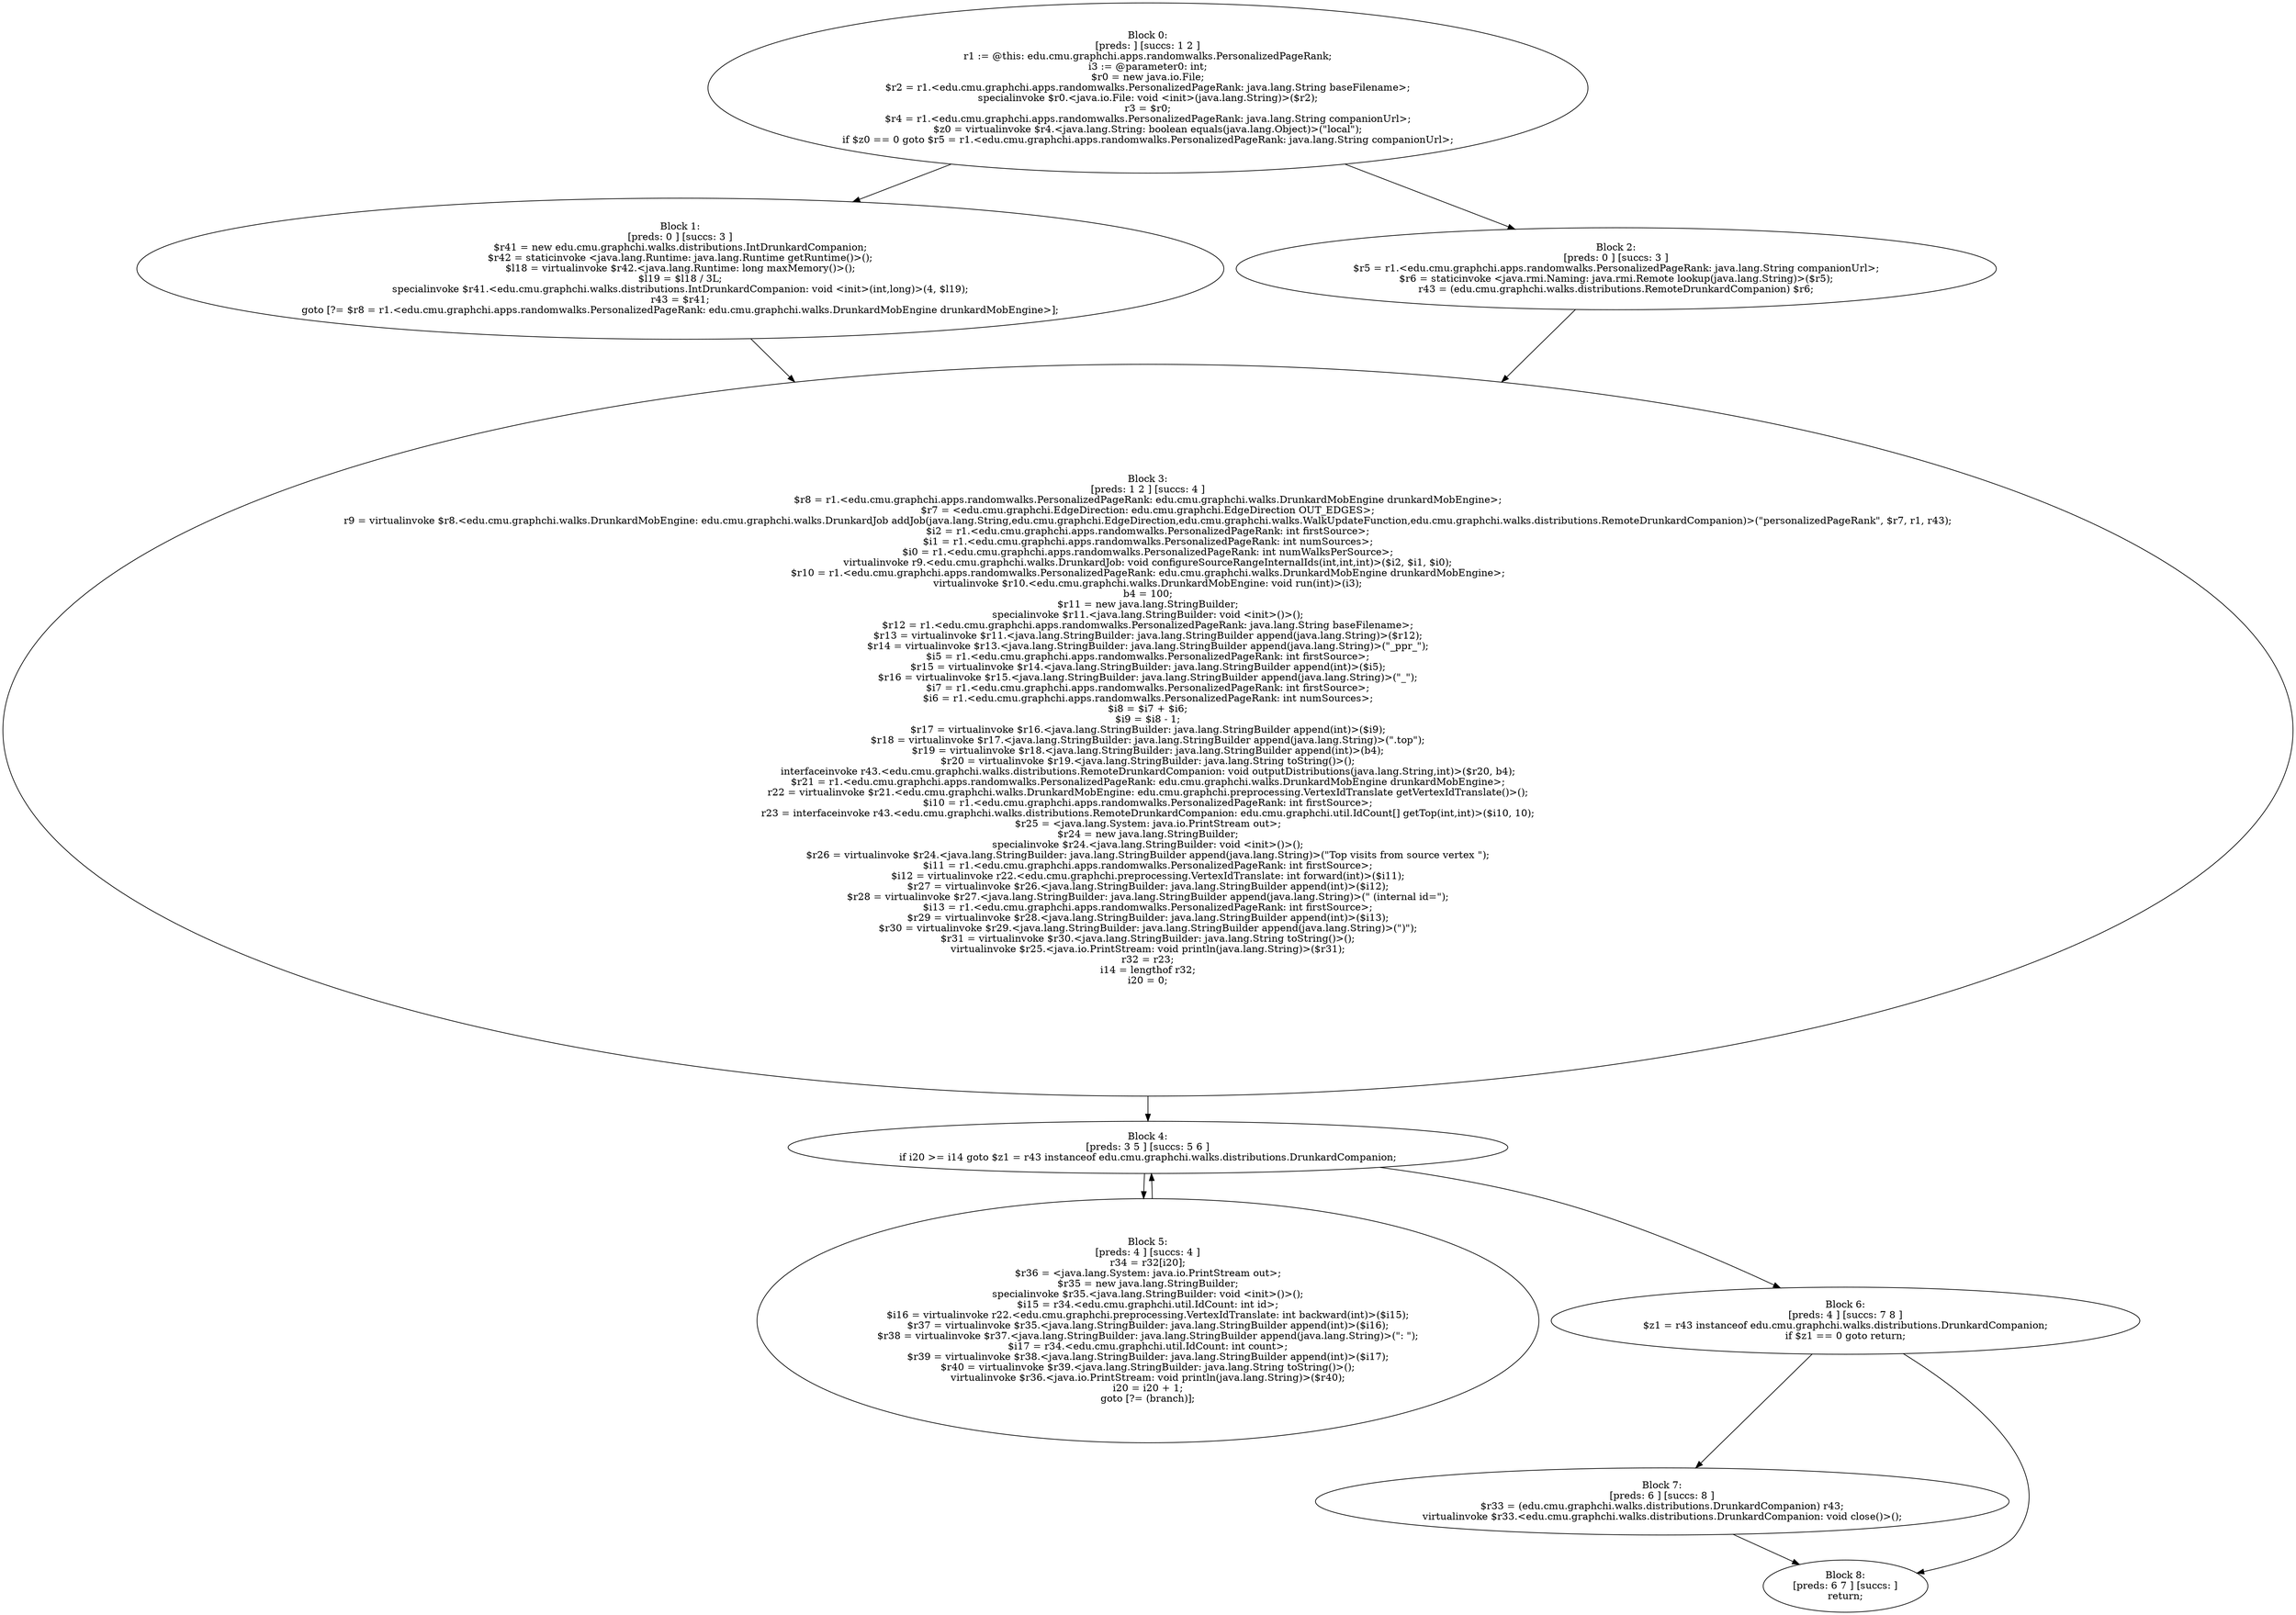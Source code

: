 digraph "unitGraph" {
    "Block 0:
[preds: ] [succs: 1 2 ]
r1 := @this: edu.cmu.graphchi.apps.randomwalks.PersonalizedPageRank;
i3 := @parameter0: int;
$r0 = new java.io.File;
$r2 = r1.<edu.cmu.graphchi.apps.randomwalks.PersonalizedPageRank: java.lang.String baseFilename>;
specialinvoke $r0.<java.io.File: void <init>(java.lang.String)>($r2);
r3 = $r0;
$r4 = r1.<edu.cmu.graphchi.apps.randomwalks.PersonalizedPageRank: java.lang.String companionUrl>;
$z0 = virtualinvoke $r4.<java.lang.String: boolean equals(java.lang.Object)>(\"local\");
if $z0 == 0 goto $r5 = r1.<edu.cmu.graphchi.apps.randomwalks.PersonalizedPageRank: java.lang.String companionUrl>;
"
    "Block 1:
[preds: 0 ] [succs: 3 ]
$r41 = new edu.cmu.graphchi.walks.distributions.IntDrunkardCompanion;
$r42 = staticinvoke <java.lang.Runtime: java.lang.Runtime getRuntime()>();
$l18 = virtualinvoke $r42.<java.lang.Runtime: long maxMemory()>();
$l19 = $l18 / 3L;
specialinvoke $r41.<edu.cmu.graphchi.walks.distributions.IntDrunkardCompanion: void <init>(int,long)>(4, $l19);
r43 = $r41;
goto [?= $r8 = r1.<edu.cmu.graphchi.apps.randomwalks.PersonalizedPageRank: edu.cmu.graphchi.walks.DrunkardMobEngine drunkardMobEngine>];
"
    "Block 2:
[preds: 0 ] [succs: 3 ]
$r5 = r1.<edu.cmu.graphchi.apps.randomwalks.PersonalizedPageRank: java.lang.String companionUrl>;
$r6 = staticinvoke <java.rmi.Naming: java.rmi.Remote lookup(java.lang.String)>($r5);
r43 = (edu.cmu.graphchi.walks.distributions.RemoteDrunkardCompanion) $r6;
"
    "Block 3:
[preds: 1 2 ] [succs: 4 ]
$r8 = r1.<edu.cmu.graphchi.apps.randomwalks.PersonalizedPageRank: edu.cmu.graphchi.walks.DrunkardMobEngine drunkardMobEngine>;
$r7 = <edu.cmu.graphchi.EdgeDirection: edu.cmu.graphchi.EdgeDirection OUT_EDGES>;
r9 = virtualinvoke $r8.<edu.cmu.graphchi.walks.DrunkardMobEngine: edu.cmu.graphchi.walks.DrunkardJob addJob(java.lang.String,edu.cmu.graphchi.EdgeDirection,edu.cmu.graphchi.walks.WalkUpdateFunction,edu.cmu.graphchi.walks.distributions.RemoteDrunkardCompanion)>(\"personalizedPageRank\", $r7, r1, r43);
$i2 = r1.<edu.cmu.graphchi.apps.randomwalks.PersonalizedPageRank: int firstSource>;
$i1 = r1.<edu.cmu.graphchi.apps.randomwalks.PersonalizedPageRank: int numSources>;
$i0 = r1.<edu.cmu.graphchi.apps.randomwalks.PersonalizedPageRank: int numWalksPerSource>;
virtualinvoke r9.<edu.cmu.graphchi.walks.DrunkardJob: void configureSourceRangeInternalIds(int,int,int)>($i2, $i1, $i0);
$r10 = r1.<edu.cmu.graphchi.apps.randomwalks.PersonalizedPageRank: edu.cmu.graphchi.walks.DrunkardMobEngine drunkardMobEngine>;
virtualinvoke $r10.<edu.cmu.graphchi.walks.DrunkardMobEngine: void run(int)>(i3);
b4 = 100;
$r11 = new java.lang.StringBuilder;
specialinvoke $r11.<java.lang.StringBuilder: void <init>()>();
$r12 = r1.<edu.cmu.graphchi.apps.randomwalks.PersonalizedPageRank: java.lang.String baseFilename>;
$r13 = virtualinvoke $r11.<java.lang.StringBuilder: java.lang.StringBuilder append(java.lang.String)>($r12);
$r14 = virtualinvoke $r13.<java.lang.StringBuilder: java.lang.StringBuilder append(java.lang.String)>(\"_ppr_\");
$i5 = r1.<edu.cmu.graphchi.apps.randomwalks.PersonalizedPageRank: int firstSource>;
$r15 = virtualinvoke $r14.<java.lang.StringBuilder: java.lang.StringBuilder append(int)>($i5);
$r16 = virtualinvoke $r15.<java.lang.StringBuilder: java.lang.StringBuilder append(java.lang.String)>(\"_\");
$i7 = r1.<edu.cmu.graphchi.apps.randomwalks.PersonalizedPageRank: int firstSource>;
$i6 = r1.<edu.cmu.graphchi.apps.randomwalks.PersonalizedPageRank: int numSources>;
$i8 = $i7 + $i6;
$i9 = $i8 - 1;
$r17 = virtualinvoke $r16.<java.lang.StringBuilder: java.lang.StringBuilder append(int)>($i9);
$r18 = virtualinvoke $r17.<java.lang.StringBuilder: java.lang.StringBuilder append(java.lang.String)>(\".top\");
$r19 = virtualinvoke $r18.<java.lang.StringBuilder: java.lang.StringBuilder append(int)>(b4);
$r20 = virtualinvoke $r19.<java.lang.StringBuilder: java.lang.String toString()>();
interfaceinvoke r43.<edu.cmu.graphchi.walks.distributions.RemoteDrunkardCompanion: void outputDistributions(java.lang.String,int)>($r20, b4);
$r21 = r1.<edu.cmu.graphchi.apps.randomwalks.PersonalizedPageRank: edu.cmu.graphchi.walks.DrunkardMobEngine drunkardMobEngine>;
r22 = virtualinvoke $r21.<edu.cmu.graphchi.walks.DrunkardMobEngine: edu.cmu.graphchi.preprocessing.VertexIdTranslate getVertexIdTranslate()>();
$i10 = r1.<edu.cmu.graphchi.apps.randomwalks.PersonalizedPageRank: int firstSource>;
r23 = interfaceinvoke r43.<edu.cmu.graphchi.walks.distributions.RemoteDrunkardCompanion: edu.cmu.graphchi.util.IdCount[] getTop(int,int)>($i10, 10);
$r25 = <java.lang.System: java.io.PrintStream out>;
$r24 = new java.lang.StringBuilder;
specialinvoke $r24.<java.lang.StringBuilder: void <init>()>();
$r26 = virtualinvoke $r24.<java.lang.StringBuilder: java.lang.StringBuilder append(java.lang.String)>(\"Top visits from source vertex \");
$i11 = r1.<edu.cmu.graphchi.apps.randomwalks.PersonalizedPageRank: int firstSource>;
$i12 = virtualinvoke r22.<edu.cmu.graphchi.preprocessing.VertexIdTranslate: int forward(int)>($i11);
$r27 = virtualinvoke $r26.<java.lang.StringBuilder: java.lang.StringBuilder append(int)>($i12);
$r28 = virtualinvoke $r27.<java.lang.StringBuilder: java.lang.StringBuilder append(java.lang.String)>(\" (internal id=\");
$i13 = r1.<edu.cmu.graphchi.apps.randomwalks.PersonalizedPageRank: int firstSource>;
$r29 = virtualinvoke $r28.<java.lang.StringBuilder: java.lang.StringBuilder append(int)>($i13);
$r30 = virtualinvoke $r29.<java.lang.StringBuilder: java.lang.StringBuilder append(java.lang.String)>(\")\");
$r31 = virtualinvoke $r30.<java.lang.StringBuilder: java.lang.String toString()>();
virtualinvoke $r25.<java.io.PrintStream: void println(java.lang.String)>($r31);
r32 = r23;
i14 = lengthof r32;
i20 = 0;
"
    "Block 4:
[preds: 3 5 ] [succs: 5 6 ]
if i20 >= i14 goto $z1 = r43 instanceof edu.cmu.graphchi.walks.distributions.DrunkardCompanion;
"
    "Block 5:
[preds: 4 ] [succs: 4 ]
r34 = r32[i20];
$r36 = <java.lang.System: java.io.PrintStream out>;
$r35 = new java.lang.StringBuilder;
specialinvoke $r35.<java.lang.StringBuilder: void <init>()>();
$i15 = r34.<edu.cmu.graphchi.util.IdCount: int id>;
$i16 = virtualinvoke r22.<edu.cmu.graphchi.preprocessing.VertexIdTranslate: int backward(int)>($i15);
$r37 = virtualinvoke $r35.<java.lang.StringBuilder: java.lang.StringBuilder append(int)>($i16);
$r38 = virtualinvoke $r37.<java.lang.StringBuilder: java.lang.StringBuilder append(java.lang.String)>(\": \");
$i17 = r34.<edu.cmu.graphchi.util.IdCount: int count>;
$r39 = virtualinvoke $r38.<java.lang.StringBuilder: java.lang.StringBuilder append(int)>($i17);
$r40 = virtualinvoke $r39.<java.lang.StringBuilder: java.lang.String toString()>();
virtualinvoke $r36.<java.io.PrintStream: void println(java.lang.String)>($r40);
i20 = i20 + 1;
goto [?= (branch)];
"
    "Block 6:
[preds: 4 ] [succs: 7 8 ]
$z1 = r43 instanceof edu.cmu.graphchi.walks.distributions.DrunkardCompanion;
if $z1 == 0 goto return;
"
    "Block 7:
[preds: 6 ] [succs: 8 ]
$r33 = (edu.cmu.graphchi.walks.distributions.DrunkardCompanion) r43;
virtualinvoke $r33.<edu.cmu.graphchi.walks.distributions.DrunkardCompanion: void close()>();
"
    "Block 8:
[preds: 6 7 ] [succs: ]
return;
"
    "Block 0:
[preds: ] [succs: 1 2 ]
r1 := @this: edu.cmu.graphchi.apps.randomwalks.PersonalizedPageRank;
i3 := @parameter0: int;
$r0 = new java.io.File;
$r2 = r1.<edu.cmu.graphchi.apps.randomwalks.PersonalizedPageRank: java.lang.String baseFilename>;
specialinvoke $r0.<java.io.File: void <init>(java.lang.String)>($r2);
r3 = $r0;
$r4 = r1.<edu.cmu.graphchi.apps.randomwalks.PersonalizedPageRank: java.lang.String companionUrl>;
$z0 = virtualinvoke $r4.<java.lang.String: boolean equals(java.lang.Object)>(\"local\");
if $z0 == 0 goto $r5 = r1.<edu.cmu.graphchi.apps.randomwalks.PersonalizedPageRank: java.lang.String companionUrl>;
"->"Block 1:
[preds: 0 ] [succs: 3 ]
$r41 = new edu.cmu.graphchi.walks.distributions.IntDrunkardCompanion;
$r42 = staticinvoke <java.lang.Runtime: java.lang.Runtime getRuntime()>();
$l18 = virtualinvoke $r42.<java.lang.Runtime: long maxMemory()>();
$l19 = $l18 / 3L;
specialinvoke $r41.<edu.cmu.graphchi.walks.distributions.IntDrunkardCompanion: void <init>(int,long)>(4, $l19);
r43 = $r41;
goto [?= $r8 = r1.<edu.cmu.graphchi.apps.randomwalks.PersonalizedPageRank: edu.cmu.graphchi.walks.DrunkardMobEngine drunkardMobEngine>];
";
    "Block 0:
[preds: ] [succs: 1 2 ]
r1 := @this: edu.cmu.graphchi.apps.randomwalks.PersonalizedPageRank;
i3 := @parameter0: int;
$r0 = new java.io.File;
$r2 = r1.<edu.cmu.graphchi.apps.randomwalks.PersonalizedPageRank: java.lang.String baseFilename>;
specialinvoke $r0.<java.io.File: void <init>(java.lang.String)>($r2);
r3 = $r0;
$r4 = r1.<edu.cmu.graphchi.apps.randomwalks.PersonalizedPageRank: java.lang.String companionUrl>;
$z0 = virtualinvoke $r4.<java.lang.String: boolean equals(java.lang.Object)>(\"local\");
if $z0 == 0 goto $r5 = r1.<edu.cmu.graphchi.apps.randomwalks.PersonalizedPageRank: java.lang.String companionUrl>;
"->"Block 2:
[preds: 0 ] [succs: 3 ]
$r5 = r1.<edu.cmu.graphchi.apps.randomwalks.PersonalizedPageRank: java.lang.String companionUrl>;
$r6 = staticinvoke <java.rmi.Naming: java.rmi.Remote lookup(java.lang.String)>($r5);
r43 = (edu.cmu.graphchi.walks.distributions.RemoteDrunkardCompanion) $r6;
";
    "Block 1:
[preds: 0 ] [succs: 3 ]
$r41 = new edu.cmu.graphchi.walks.distributions.IntDrunkardCompanion;
$r42 = staticinvoke <java.lang.Runtime: java.lang.Runtime getRuntime()>();
$l18 = virtualinvoke $r42.<java.lang.Runtime: long maxMemory()>();
$l19 = $l18 / 3L;
specialinvoke $r41.<edu.cmu.graphchi.walks.distributions.IntDrunkardCompanion: void <init>(int,long)>(4, $l19);
r43 = $r41;
goto [?= $r8 = r1.<edu.cmu.graphchi.apps.randomwalks.PersonalizedPageRank: edu.cmu.graphchi.walks.DrunkardMobEngine drunkardMobEngine>];
"->"Block 3:
[preds: 1 2 ] [succs: 4 ]
$r8 = r1.<edu.cmu.graphchi.apps.randomwalks.PersonalizedPageRank: edu.cmu.graphchi.walks.DrunkardMobEngine drunkardMobEngine>;
$r7 = <edu.cmu.graphchi.EdgeDirection: edu.cmu.graphchi.EdgeDirection OUT_EDGES>;
r9 = virtualinvoke $r8.<edu.cmu.graphchi.walks.DrunkardMobEngine: edu.cmu.graphchi.walks.DrunkardJob addJob(java.lang.String,edu.cmu.graphchi.EdgeDirection,edu.cmu.graphchi.walks.WalkUpdateFunction,edu.cmu.graphchi.walks.distributions.RemoteDrunkardCompanion)>(\"personalizedPageRank\", $r7, r1, r43);
$i2 = r1.<edu.cmu.graphchi.apps.randomwalks.PersonalizedPageRank: int firstSource>;
$i1 = r1.<edu.cmu.graphchi.apps.randomwalks.PersonalizedPageRank: int numSources>;
$i0 = r1.<edu.cmu.graphchi.apps.randomwalks.PersonalizedPageRank: int numWalksPerSource>;
virtualinvoke r9.<edu.cmu.graphchi.walks.DrunkardJob: void configureSourceRangeInternalIds(int,int,int)>($i2, $i1, $i0);
$r10 = r1.<edu.cmu.graphchi.apps.randomwalks.PersonalizedPageRank: edu.cmu.graphchi.walks.DrunkardMobEngine drunkardMobEngine>;
virtualinvoke $r10.<edu.cmu.graphchi.walks.DrunkardMobEngine: void run(int)>(i3);
b4 = 100;
$r11 = new java.lang.StringBuilder;
specialinvoke $r11.<java.lang.StringBuilder: void <init>()>();
$r12 = r1.<edu.cmu.graphchi.apps.randomwalks.PersonalizedPageRank: java.lang.String baseFilename>;
$r13 = virtualinvoke $r11.<java.lang.StringBuilder: java.lang.StringBuilder append(java.lang.String)>($r12);
$r14 = virtualinvoke $r13.<java.lang.StringBuilder: java.lang.StringBuilder append(java.lang.String)>(\"_ppr_\");
$i5 = r1.<edu.cmu.graphchi.apps.randomwalks.PersonalizedPageRank: int firstSource>;
$r15 = virtualinvoke $r14.<java.lang.StringBuilder: java.lang.StringBuilder append(int)>($i5);
$r16 = virtualinvoke $r15.<java.lang.StringBuilder: java.lang.StringBuilder append(java.lang.String)>(\"_\");
$i7 = r1.<edu.cmu.graphchi.apps.randomwalks.PersonalizedPageRank: int firstSource>;
$i6 = r1.<edu.cmu.graphchi.apps.randomwalks.PersonalizedPageRank: int numSources>;
$i8 = $i7 + $i6;
$i9 = $i8 - 1;
$r17 = virtualinvoke $r16.<java.lang.StringBuilder: java.lang.StringBuilder append(int)>($i9);
$r18 = virtualinvoke $r17.<java.lang.StringBuilder: java.lang.StringBuilder append(java.lang.String)>(\".top\");
$r19 = virtualinvoke $r18.<java.lang.StringBuilder: java.lang.StringBuilder append(int)>(b4);
$r20 = virtualinvoke $r19.<java.lang.StringBuilder: java.lang.String toString()>();
interfaceinvoke r43.<edu.cmu.graphchi.walks.distributions.RemoteDrunkardCompanion: void outputDistributions(java.lang.String,int)>($r20, b4);
$r21 = r1.<edu.cmu.graphchi.apps.randomwalks.PersonalizedPageRank: edu.cmu.graphchi.walks.DrunkardMobEngine drunkardMobEngine>;
r22 = virtualinvoke $r21.<edu.cmu.graphchi.walks.DrunkardMobEngine: edu.cmu.graphchi.preprocessing.VertexIdTranslate getVertexIdTranslate()>();
$i10 = r1.<edu.cmu.graphchi.apps.randomwalks.PersonalizedPageRank: int firstSource>;
r23 = interfaceinvoke r43.<edu.cmu.graphchi.walks.distributions.RemoteDrunkardCompanion: edu.cmu.graphchi.util.IdCount[] getTop(int,int)>($i10, 10);
$r25 = <java.lang.System: java.io.PrintStream out>;
$r24 = new java.lang.StringBuilder;
specialinvoke $r24.<java.lang.StringBuilder: void <init>()>();
$r26 = virtualinvoke $r24.<java.lang.StringBuilder: java.lang.StringBuilder append(java.lang.String)>(\"Top visits from source vertex \");
$i11 = r1.<edu.cmu.graphchi.apps.randomwalks.PersonalizedPageRank: int firstSource>;
$i12 = virtualinvoke r22.<edu.cmu.graphchi.preprocessing.VertexIdTranslate: int forward(int)>($i11);
$r27 = virtualinvoke $r26.<java.lang.StringBuilder: java.lang.StringBuilder append(int)>($i12);
$r28 = virtualinvoke $r27.<java.lang.StringBuilder: java.lang.StringBuilder append(java.lang.String)>(\" (internal id=\");
$i13 = r1.<edu.cmu.graphchi.apps.randomwalks.PersonalizedPageRank: int firstSource>;
$r29 = virtualinvoke $r28.<java.lang.StringBuilder: java.lang.StringBuilder append(int)>($i13);
$r30 = virtualinvoke $r29.<java.lang.StringBuilder: java.lang.StringBuilder append(java.lang.String)>(\")\");
$r31 = virtualinvoke $r30.<java.lang.StringBuilder: java.lang.String toString()>();
virtualinvoke $r25.<java.io.PrintStream: void println(java.lang.String)>($r31);
r32 = r23;
i14 = lengthof r32;
i20 = 0;
";
    "Block 2:
[preds: 0 ] [succs: 3 ]
$r5 = r1.<edu.cmu.graphchi.apps.randomwalks.PersonalizedPageRank: java.lang.String companionUrl>;
$r6 = staticinvoke <java.rmi.Naming: java.rmi.Remote lookup(java.lang.String)>($r5);
r43 = (edu.cmu.graphchi.walks.distributions.RemoteDrunkardCompanion) $r6;
"->"Block 3:
[preds: 1 2 ] [succs: 4 ]
$r8 = r1.<edu.cmu.graphchi.apps.randomwalks.PersonalizedPageRank: edu.cmu.graphchi.walks.DrunkardMobEngine drunkardMobEngine>;
$r7 = <edu.cmu.graphchi.EdgeDirection: edu.cmu.graphchi.EdgeDirection OUT_EDGES>;
r9 = virtualinvoke $r8.<edu.cmu.graphchi.walks.DrunkardMobEngine: edu.cmu.graphchi.walks.DrunkardJob addJob(java.lang.String,edu.cmu.graphchi.EdgeDirection,edu.cmu.graphchi.walks.WalkUpdateFunction,edu.cmu.graphchi.walks.distributions.RemoteDrunkardCompanion)>(\"personalizedPageRank\", $r7, r1, r43);
$i2 = r1.<edu.cmu.graphchi.apps.randomwalks.PersonalizedPageRank: int firstSource>;
$i1 = r1.<edu.cmu.graphchi.apps.randomwalks.PersonalizedPageRank: int numSources>;
$i0 = r1.<edu.cmu.graphchi.apps.randomwalks.PersonalizedPageRank: int numWalksPerSource>;
virtualinvoke r9.<edu.cmu.graphchi.walks.DrunkardJob: void configureSourceRangeInternalIds(int,int,int)>($i2, $i1, $i0);
$r10 = r1.<edu.cmu.graphchi.apps.randomwalks.PersonalizedPageRank: edu.cmu.graphchi.walks.DrunkardMobEngine drunkardMobEngine>;
virtualinvoke $r10.<edu.cmu.graphchi.walks.DrunkardMobEngine: void run(int)>(i3);
b4 = 100;
$r11 = new java.lang.StringBuilder;
specialinvoke $r11.<java.lang.StringBuilder: void <init>()>();
$r12 = r1.<edu.cmu.graphchi.apps.randomwalks.PersonalizedPageRank: java.lang.String baseFilename>;
$r13 = virtualinvoke $r11.<java.lang.StringBuilder: java.lang.StringBuilder append(java.lang.String)>($r12);
$r14 = virtualinvoke $r13.<java.lang.StringBuilder: java.lang.StringBuilder append(java.lang.String)>(\"_ppr_\");
$i5 = r1.<edu.cmu.graphchi.apps.randomwalks.PersonalizedPageRank: int firstSource>;
$r15 = virtualinvoke $r14.<java.lang.StringBuilder: java.lang.StringBuilder append(int)>($i5);
$r16 = virtualinvoke $r15.<java.lang.StringBuilder: java.lang.StringBuilder append(java.lang.String)>(\"_\");
$i7 = r1.<edu.cmu.graphchi.apps.randomwalks.PersonalizedPageRank: int firstSource>;
$i6 = r1.<edu.cmu.graphchi.apps.randomwalks.PersonalizedPageRank: int numSources>;
$i8 = $i7 + $i6;
$i9 = $i8 - 1;
$r17 = virtualinvoke $r16.<java.lang.StringBuilder: java.lang.StringBuilder append(int)>($i9);
$r18 = virtualinvoke $r17.<java.lang.StringBuilder: java.lang.StringBuilder append(java.lang.String)>(\".top\");
$r19 = virtualinvoke $r18.<java.lang.StringBuilder: java.lang.StringBuilder append(int)>(b4);
$r20 = virtualinvoke $r19.<java.lang.StringBuilder: java.lang.String toString()>();
interfaceinvoke r43.<edu.cmu.graphchi.walks.distributions.RemoteDrunkardCompanion: void outputDistributions(java.lang.String,int)>($r20, b4);
$r21 = r1.<edu.cmu.graphchi.apps.randomwalks.PersonalizedPageRank: edu.cmu.graphchi.walks.DrunkardMobEngine drunkardMobEngine>;
r22 = virtualinvoke $r21.<edu.cmu.graphchi.walks.DrunkardMobEngine: edu.cmu.graphchi.preprocessing.VertexIdTranslate getVertexIdTranslate()>();
$i10 = r1.<edu.cmu.graphchi.apps.randomwalks.PersonalizedPageRank: int firstSource>;
r23 = interfaceinvoke r43.<edu.cmu.graphchi.walks.distributions.RemoteDrunkardCompanion: edu.cmu.graphchi.util.IdCount[] getTop(int,int)>($i10, 10);
$r25 = <java.lang.System: java.io.PrintStream out>;
$r24 = new java.lang.StringBuilder;
specialinvoke $r24.<java.lang.StringBuilder: void <init>()>();
$r26 = virtualinvoke $r24.<java.lang.StringBuilder: java.lang.StringBuilder append(java.lang.String)>(\"Top visits from source vertex \");
$i11 = r1.<edu.cmu.graphchi.apps.randomwalks.PersonalizedPageRank: int firstSource>;
$i12 = virtualinvoke r22.<edu.cmu.graphchi.preprocessing.VertexIdTranslate: int forward(int)>($i11);
$r27 = virtualinvoke $r26.<java.lang.StringBuilder: java.lang.StringBuilder append(int)>($i12);
$r28 = virtualinvoke $r27.<java.lang.StringBuilder: java.lang.StringBuilder append(java.lang.String)>(\" (internal id=\");
$i13 = r1.<edu.cmu.graphchi.apps.randomwalks.PersonalizedPageRank: int firstSource>;
$r29 = virtualinvoke $r28.<java.lang.StringBuilder: java.lang.StringBuilder append(int)>($i13);
$r30 = virtualinvoke $r29.<java.lang.StringBuilder: java.lang.StringBuilder append(java.lang.String)>(\")\");
$r31 = virtualinvoke $r30.<java.lang.StringBuilder: java.lang.String toString()>();
virtualinvoke $r25.<java.io.PrintStream: void println(java.lang.String)>($r31);
r32 = r23;
i14 = lengthof r32;
i20 = 0;
";
    "Block 3:
[preds: 1 2 ] [succs: 4 ]
$r8 = r1.<edu.cmu.graphchi.apps.randomwalks.PersonalizedPageRank: edu.cmu.graphchi.walks.DrunkardMobEngine drunkardMobEngine>;
$r7 = <edu.cmu.graphchi.EdgeDirection: edu.cmu.graphchi.EdgeDirection OUT_EDGES>;
r9 = virtualinvoke $r8.<edu.cmu.graphchi.walks.DrunkardMobEngine: edu.cmu.graphchi.walks.DrunkardJob addJob(java.lang.String,edu.cmu.graphchi.EdgeDirection,edu.cmu.graphchi.walks.WalkUpdateFunction,edu.cmu.graphchi.walks.distributions.RemoteDrunkardCompanion)>(\"personalizedPageRank\", $r7, r1, r43);
$i2 = r1.<edu.cmu.graphchi.apps.randomwalks.PersonalizedPageRank: int firstSource>;
$i1 = r1.<edu.cmu.graphchi.apps.randomwalks.PersonalizedPageRank: int numSources>;
$i0 = r1.<edu.cmu.graphchi.apps.randomwalks.PersonalizedPageRank: int numWalksPerSource>;
virtualinvoke r9.<edu.cmu.graphchi.walks.DrunkardJob: void configureSourceRangeInternalIds(int,int,int)>($i2, $i1, $i0);
$r10 = r1.<edu.cmu.graphchi.apps.randomwalks.PersonalizedPageRank: edu.cmu.graphchi.walks.DrunkardMobEngine drunkardMobEngine>;
virtualinvoke $r10.<edu.cmu.graphchi.walks.DrunkardMobEngine: void run(int)>(i3);
b4 = 100;
$r11 = new java.lang.StringBuilder;
specialinvoke $r11.<java.lang.StringBuilder: void <init>()>();
$r12 = r1.<edu.cmu.graphchi.apps.randomwalks.PersonalizedPageRank: java.lang.String baseFilename>;
$r13 = virtualinvoke $r11.<java.lang.StringBuilder: java.lang.StringBuilder append(java.lang.String)>($r12);
$r14 = virtualinvoke $r13.<java.lang.StringBuilder: java.lang.StringBuilder append(java.lang.String)>(\"_ppr_\");
$i5 = r1.<edu.cmu.graphchi.apps.randomwalks.PersonalizedPageRank: int firstSource>;
$r15 = virtualinvoke $r14.<java.lang.StringBuilder: java.lang.StringBuilder append(int)>($i5);
$r16 = virtualinvoke $r15.<java.lang.StringBuilder: java.lang.StringBuilder append(java.lang.String)>(\"_\");
$i7 = r1.<edu.cmu.graphchi.apps.randomwalks.PersonalizedPageRank: int firstSource>;
$i6 = r1.<edu.cmu.graphchi.apps.randomwalks.PersonalizedPageRank: int numSources>;
$i8 = $i7 + $i6;
$i9 = $i8 - 1;
$r17 = virtualinvoke $r16.<java.lang.StringBuilder: java.lang.StringBuilder append(int)>($i9);
$r18 = virtualinvoke $r17.<java.lang.StringBuilder: java.lang.StringBuilder append(java.lang.String)>(\".top\");
$r19 = virtualinvoke $r18.<java.lang.StringBuilder: java.lang.StringBuilder append(int)>(b4);
$r20 = virtualinvoke $r19.<java.lang.StringBuilder: java.lang.String toString()>();
interfaceinvoke r43.<edu.cmu.graphchi.walks.distributions.RemoteDrunkardCompanion: void outputDistributions(java.lang.String,int)>($r20, b4);
$r21 = r1.<edu.cmu.graphchi.apps.randomwalks.PersonalizedPageRank: edu.cmu.graphchi.walks.DrunkardMobEngine drunkardMobEngine>;
r22 = virtualinvoke $r21.<edu.cmu.graphchi.walks.DrunkardMobEngine: edu.cmu.graphchi.preprocessing.VertexIdTranslate getVertexIdTranslate()>();
$i10 = r1.<edu.cmu.graphchi.apps.randomwalks.PersonalizedPageRank: int firstSource>;
r23 = interfaceinvoke r43.<edu.cmu.graphchi.walks.distributions.RemoteDrunkardCompanion: edu.cmu.graphchi.util.IdCount[] getTop(int,int)>($i10, 10);
$r25 = <java.lang.System: java.io.PrintStream out>;
$r24 = new java.lang.StringBuilder;
specialinvoke $r24.<java.lang.StringBuilder: void <init>()>();
$r26 = virtualinvoke $r24.<java.lang.StringBuilder: java.lang.StringBuilder append(java.lang.String)>(\"Top visits from source vertex \");
$i11 = r1.<edu.cmu.graphchi.apps.randomwalks.PersonalizedPageRank: int firstSource>;
$i12 = virtualinvoke r22.<edu.cmu.graphchi.preprocessing.VertexIdTranslate: int forward(int)>($i11);
$r27 = virtualinvoke $r26.<java.lang.StringBuilder: java.lang.StringBuilder append(int)>($i12);
$r28 = virtualinvoke $r27.<java.lang.StringBuilder: java.lang.StringBuilder append(java.lang.String)>(\" (internal id=\");
$i13 = r1.<edu.cmu.graphchi.apps.randomwalks.PersonalizedPageRank: int firstSource>;
$r29 = virtualinvoke $r28.<java.lang.StringBuilder: java.lang.StringBuilder append(int)>($i13);
$r30 = virtualinvoke $r29.<java.lang.StringBuilder: java.lang.StringBuilder append(java.lang.String)>(\")\");
$r31 = virtualinvoke $r30.<java.lang.StringBuilder: java.lang.String toString()>();
virtualinvoke $r25.<java.io.PrintStream: void println(java.lang.String)>($r31);
r32 = r23;
i14 = lengthof r32;
i20 = 0;
"->"Block 4:
[preds: 3 5 ] [succs: 5 6 ]
if i20 >= i14 goto $z1 = r43 instanceof edu.cmu.graphchi.walks.distributions.DrunkardCompanion;
";
    "Block 4:
[preds: 3 5 ] [succs: 5 6 ]
if i20 >= i14 goto $z1 = r43 instanceof edu.cmu.graphchi.walks.distributions.DrunkardCompanion;
"->"Block 5:
[preds: 4 ] [succs: 4 ]
r34 = r32[i20];
$r36 = <java.lang.System: java.io.PrintStream out>;
$r35 = new java.lang.StringBuilder;
specialinvoke $r35.<java.lang.StringBuilder: void <init>()>();
$i15 = r34.<edu.cmu.graphchi.util.IdCount: int id>;
$i16 = virtualinvoke r22.<edu.cmu.graphchi.preprocessing.VertexIdTranslate: int backward(int)>($i15);
$r37 = virtualinvoke $r35.<java.lang.StringBuilder: java.lang.StringBuilder append(int)>($i16);
$r38 = virtualinvoke $r37.<java.lang.StringBuilder: java.lang.StringBuilder append(java.lang.String)>(\": \");
$i17 = r34.<edu.cmu.graphchi.util.IdCount: int count>;
$r39 = virtualinvoke $r38.<java.lang.StringBuilder: java.lang.StringBuilder append(int)>($i17);
$r40 = virtualinvoke $r39.<java.lang.StringBuilder: java.lang.String toString()>();
virtualinvoke $r36.<java.io.PrintStream: void println(java.lang.String)>($r40);
i20 = i20 + 1;
goto [?= (branch)];
";
    "Block 4:
[preds: 3 5 ] [succs: 5 6 ]
if i20 >= i14 goto $z1 = r43 instanceof edu.cmu.graphchi.walks.distributions.DrunkardCompanion;
"->"Block 6:
[preds: 4 ] [succs: 7 8 ]
$z1 = r43 instanceof edu.cmu.graphchi.walks.distributions.DrunkardCompanion;
if $z1 == 0 goto return;
";
    "Block 5:
[preds: 4 ] [succs: 4 ]
r34 = r32[i20];
$r36 = <java.lang.System: java.io.PrintStream out>;
$r35 = new java.lang.StringBuilder;
specialinvoke $r35.<java.lang.StringBuilder: void <init>()>();
$i15 = r34.<edu.cmu.graphchi.util.IdCount: int id>;
$i16 = virtualinvoke r22.<edu.cmu.graphchi.preprocessing.VertexIdTranslate: int backward(int)>($i15);
$r37 = virtualinvoke $r35.<java.lang.StringBuilder: java.lang.StringBuilder append(int)>($i16);
$r38 = virtualinvoke $r37.<java.lang.StringBuilder: java.lang.StringBuilder append(java.lang.String)>(\": \");
$i17 = r34.<edu.cmu.graphchi.util.IdCount: int count>;
$r39 = virtualinvoke $r38.<java.lang.StringBuilder: java.lang.StringBuilder append(int)>($i17);
$r40 = virtualinvoke $r39.<java.lang.StringBuilder: java.lang.String toString()>();
virtualinvoke $r36.<java.io.PrintStream: void println(java.lang.String)>($r40);
i20 = i20 + 1;
goto [?= (branch)];
"->"Block 4:
[preds: 3 5 ] [succs: 5 6 ]
if i20 >= i14 goto $z1 = r43 instanceof edu.cmu.graphchi.walks.distributions.DrunkardCompanion;
";
    "Block 6:
[preds: 4 ] [succs: 7 8 ]
$z1 = r43 instanceof edu.cmu.graphchi.walks.distributions.DrunkardCompanion;
if $z1 == 0 goto return;
"->"Block 7:
[preds: 6 ] [succs: 8 ]
$r33 = (edu.cmu.graphchi.walks.distributions.DrunkardCompanion) r43;
virtualinvoke $r33.<edu.cmu.graphchi.walks.distributions.DrunkardCompanion: void close()>();
";
    "Block 6:
[preds: 4 ] [succs: 7 8 ]
$z1 = r43 instanceof edu.cmu.graphchi.walks.distributions.DrunkardCompanion;
if $z1 == 0 goto return;
"->"Block 8:
[preds: 6 7 ] [succs: ]
return;
";
    "Block 7:
[preds: 6 ] [succs: 8 ]
$r33 = (edu.cmu.graphchi.walks.distributions.DrunkardCompanion) r43;
virtualinvoke $r33.<edu.cmu.graphchi.walks.distributions.DrunkardCompanion: void close()>();
"->"Block 8:
[preds: 6 7 ] [succs: ]
return;
";
}
